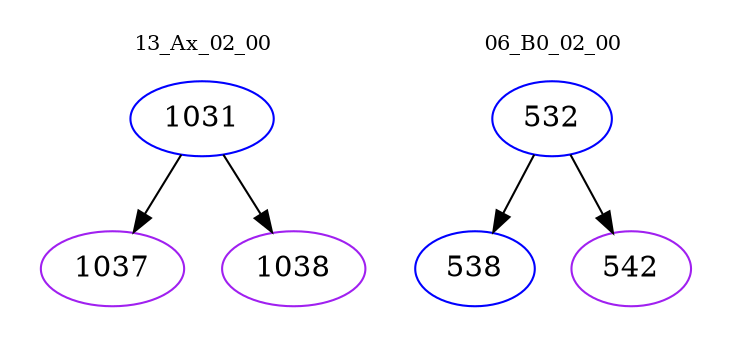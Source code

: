 digraph{
subgraph cluster_0 {
color = white
label = "13_Ax_02_00";
fontsize=10;
T0_1031 [label="1031", color="blue"]
T0_1031 -> T0_1037 [color="black"]
T0_1037 [label="1037", color="purple"]
T0_1031 -> T0_1038 [color="black"]
T0_1038 [label="1038", color="purple"]
}
subgraph cluster_1 {
color = white
label = "06_B0_02_00";
fontsize=10;
T1_532 [label="532", color="blue"]
T1_532 -> T1_538 [color="black"]
T1_538 [label="538", color="blue"]
T1_532 -> T1_542 [color="black"]
T1_542 [label="542", color="purple"]
}
}
